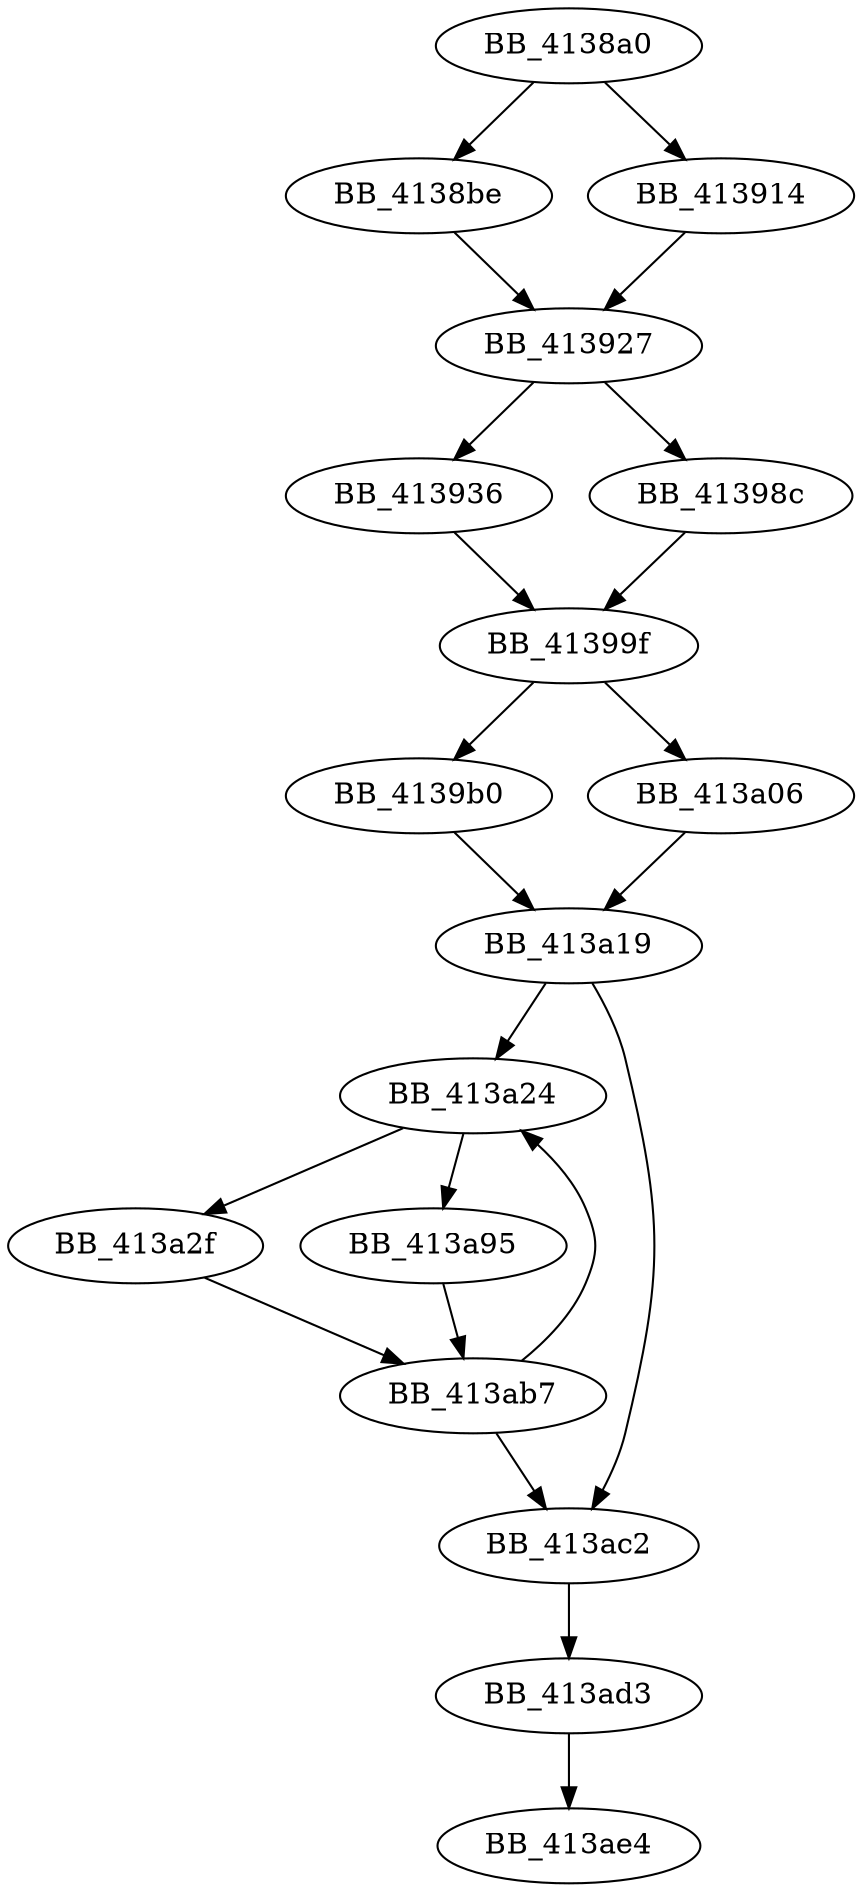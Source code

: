 DiGraph sub_4138A0{
BB_4138a0->BB_4138be
BB_4138a0->BB_413914
BB_4138be->BB_413927
BB_413914->BB_413927
BB_413927->BB_413936
BB_413927->BB_41398c
BB_413936->BB_41399f
BB_41398c->BB_41399f
BB_41399f->BB_4139b0
BB_41399f->BB_413a06
BB_4139b0->BB_413a19
BB_413a06->BB_413a19
BB_413a19->BB_413a24
BB_413a19->BB_413ac2
BB_413a24->BB_413a2f
BB_413a24->BB_413a95
BB_413a2f->BB_413ab7
BB_413a95->BB_413ab7
BB_413ab7->BB_413a24
BB_413ab7->BB_413ac2
BB_413ac2->BB_413ad3
BB_413ad3->BB_413ae4
}
